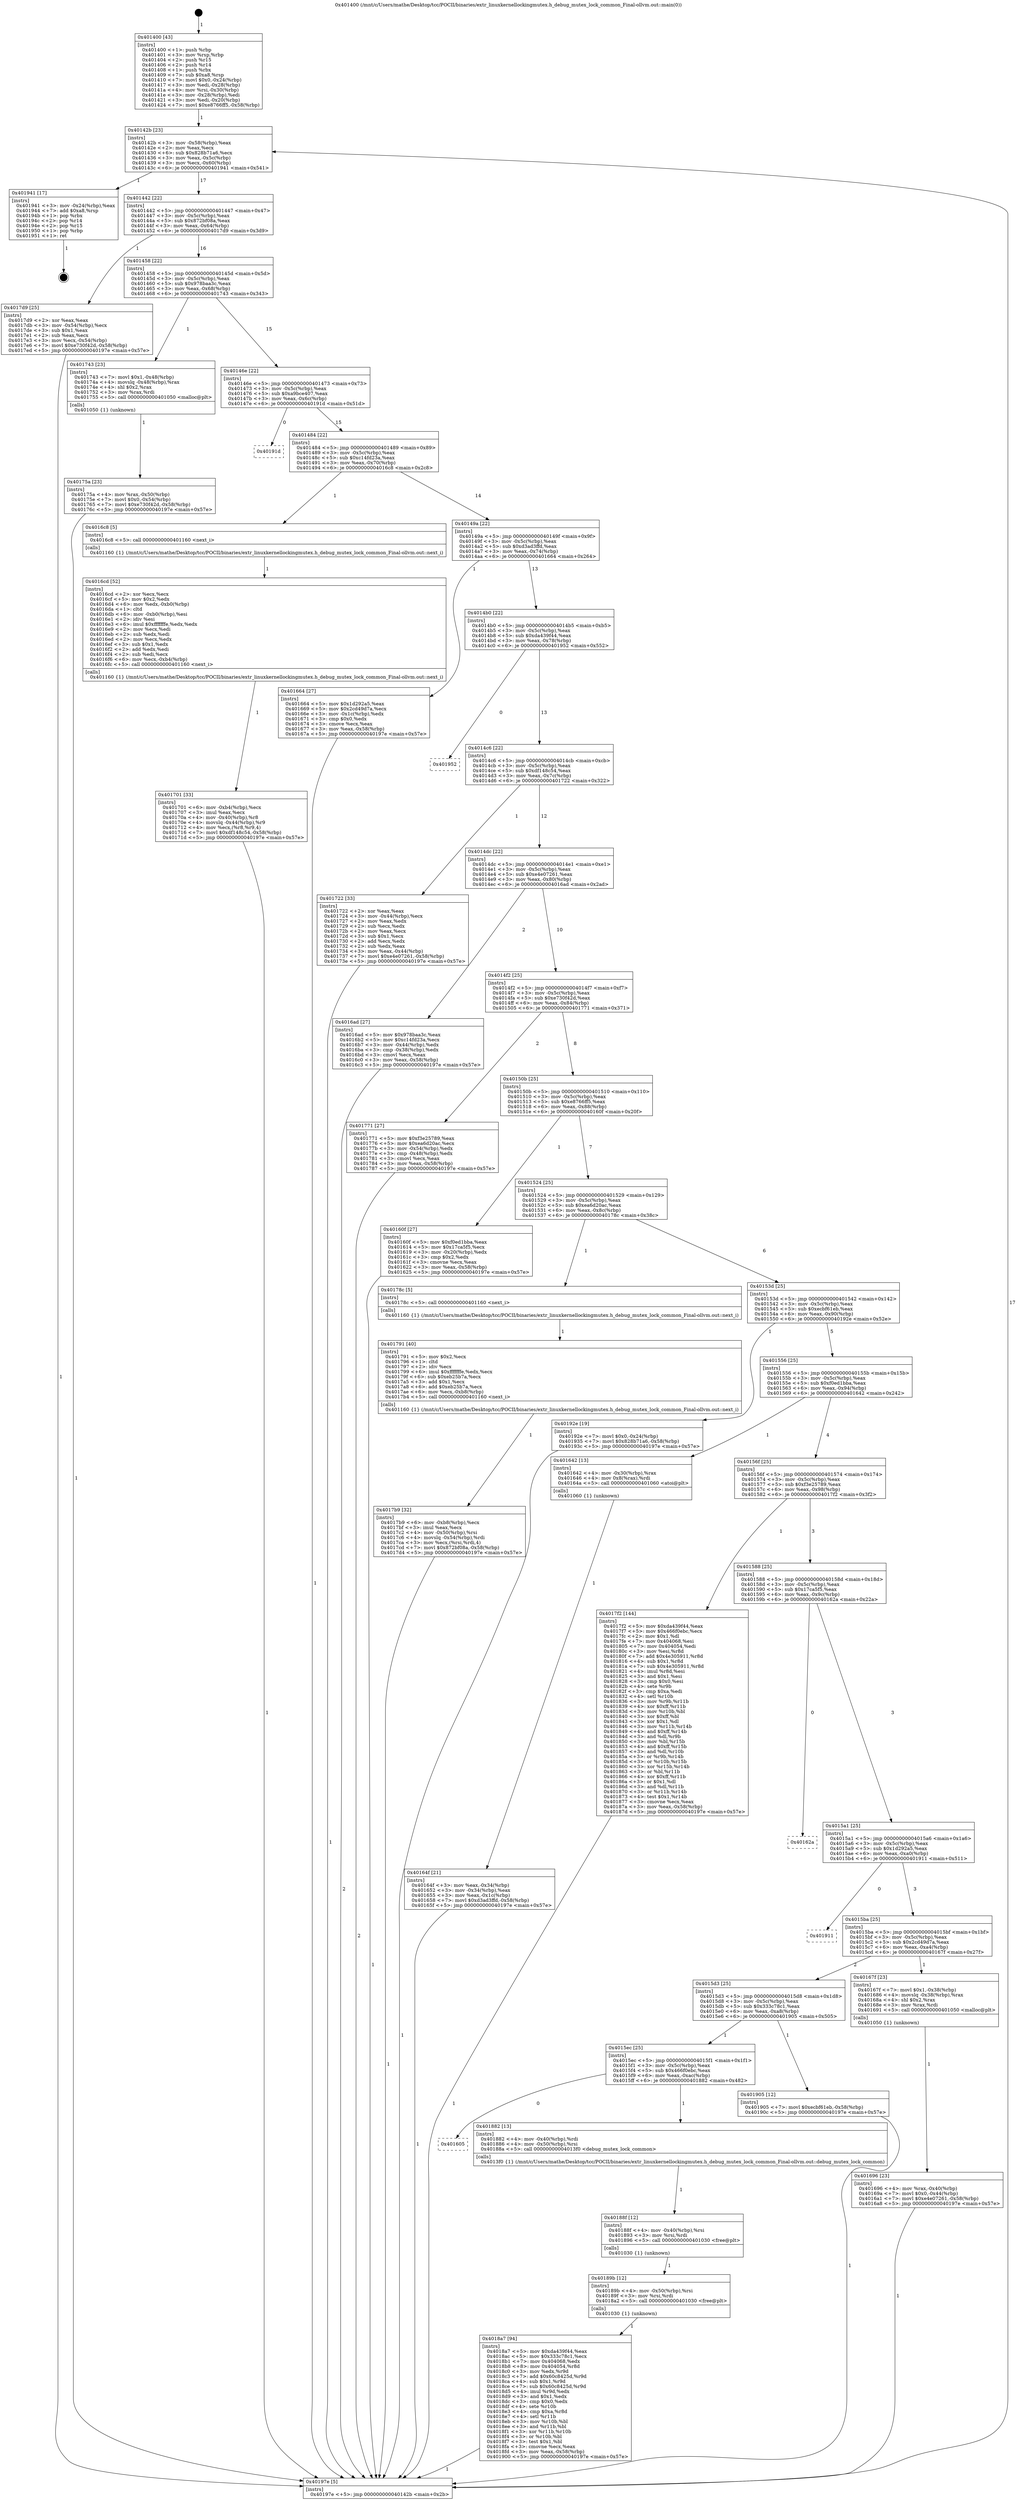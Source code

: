 digraph "0x401400" {
  label = "0x401400 (/mnt/c/Users/mathe/Desktop/tcc/POCII/binaries/extr_linuxkernellockingmutex.h_debug_mutex_lock_common_Final-ollvm.out::main(0))"
  labelloc = "t"
  node[shape=record]

  Entry [label="",width=0.3,height=0.3,shape=circle,fillcolor=black,style=filled]
  "0x40142b" [label="{
     0x40142b [23]\l
     | [instrs]\l
     &nbsp;&nbsp;0x40142b \<+3\>: mov -0x58(%rbp),%eax\l
     &nbsp;&nbsp;0x40142e \<+2\>: mov %eax,%ecx\l
     &nbsp;&nbsp;0x401430 \<+6\>: sub $0x828b71a6,%ecx\l
     &nbsp;&nbsp;0x401436 \<+3\>: mov %eax,-0x5c(%rbp)\l
     &nbsp;&nbsp;0x401439 \<+3\>: mov %ecx,-0x60(%rbp)\l
     &nbsp;&nbsp;0x40143c \<+6\>: je 0000000000401941 \<main+0x541\>\l
  }"]
  "0x401941" [label="{
     0x401941 [17]\l
     | [instrs]\l
     &nbsp;&nbsp;0x401941 \<+3\>: mov -0x24(%rbp),%eax\l
     &nbsp;&nbsp;0x401944 \<+7\>: add $0xa8,%rsp\l
     &nbsp;&nbsp;0x40194b \<+1\>: pop %rbx\l
     &nbsp;&nbsp;0x40194c \<+2\>: pop %r14\l
     &nbsp;&nbsp;0x40194e \<+2\>: pop %r15\l
     &nbsp;&nbsp;0x401950 \<+1\>: pop %rbp\l
     &nbsp;&nbsp;0x401951 \<+1\>: ret\l
  }"]
  "0x401442" [label="{
     0x401442 [22]\l
     | [instrs]\l
     &nbsp;&nbsp;0x401442 \<+5\>: jmp 0000000000401447 \<main+0x47\>\l
     &nbsp;&nbsp;0x401447 \<+3\>: mov -0x5c(%rbp),%eax\l
     &nbsp;&nbsp;0x40144a \<+5\>: sub $0x872bf08a,%eax\l
     &nbsp;&nbsp;0x40144f \<+3\>: mov %eax,-0x64(%rbp)\l
     &nbsp;&nbsp;0x401452 \<+6\>: je 00000000004017d9 \<main+0x3d9\>\l
  }"]
  Exit [label="",width=0.3,height=0.3,shape=circle,fillcolor=black,style=filled,peripheries=2]
  "0x4017d9" [label="{
     0x4017d9 [25]\l
     | [instrs]\l
     &nbsp;&nbsp;0x4017d9 \<+2\>: xor %eax,%eax\l
     &nbsp;&nbsp;0x4017db \<+3\>: mov -0x54(%rbp),%ecx\l
     &nbsp;&nbsp;0x4017de \<+3\>: sub $0x1,%eax\l
     &nbsp;&nbsp;0x4017e1 \<+2\>: sub %eax,%ecx\l
     &nbsp;&nbsp;0x4017e3 \<+3\>: mov %ecx,-0x54(%rbp)\l
     &nbsp;&nbsp;0x4017e6 \<+7\>: movl $0xe730f42d,-0x58(%rbp)\l
     &nbsp;&nbsp;0x4017ed \<+5\>: jmp 000000000040197e \<main+0x57e\>\l
  }"]
  "0x401458" [label="{
     0x401458 [22]\l
     | [instrs]\l
     &nbsp;&nbsp;0x401458 \<+5\>: jmp 000000000040145d \<main+0x5d\>\l
     &nbsp;&nbsp;0x40145d \<+3\>: mov -0x5c(%rbp),%eax\l
     &nbsp;&nbsp;0x401460 \<+5\>: sub $0x978baa3c,%eax\l
     &nbsp;&nbsp;0x401465 \<+3\>: mov %eax,-0x68(%rbp)\l
     &nbsp;&nbsp;0x401468 \<+6\>: je 0000000000401743 \<main+0x343\>\l
  }"]
  "0x4018a7" [label="{
     0x4018a7 [94]\l
     | [instrs]\l
     &nbsp;&nbsp;0x4018a7 \<+5\>: mov $0xda439f44,%eax\l
     &nbsp;&nbsp;0x4018ac \<+5\>: mov $0x333c78c1,%ecx\l
     &nbsp;&nbsp;0x4018b1 \<+7\>: mov 0x404068,%edx\l
     &nbsp;&nbsp;0x4018b8 \<+8\>: mov 0x404054,%r8d\l
     &nbsp;&nbsp;0x4018c0 \<+3\>: mov %edx,%r9d\l
     &nbsp;&nbsp;0x4018c3 \<+7\>: add $0x60c8425d,%r9d\l
     &nbsp;&nbsp;0x4018ca \<+4\>: sub $0x1,%r9d\l
     &nbsp;&nbsp;0x4018ce \<+7\>: sub $0x60c8425d,%r9d\l
     &nbsp;&nbsp;0x4018d5 \<+4\>: imul %r9d,%edx\l
     &nbsp;&nbsp;0x4018d9 \<+3\>: and $0x1,%edx\l
     &nbsp;&nbsp;0x4018dc \<+3\>: cmp $0x0,%edx\l
     &nbsp;&nbsp;0x4018df \<+4\>: sete %r10b\l
     &nbsp;&nbsp;0x4018e3 \<+4\>: cmp $0xa,%r8d\l
     &nbsp;&nbsp;0x4018e7 \<+4\>: setl %r11b\l
     &nbsp;&nbsp;0x4018eb \<+3\>: mov %r10b,%bl\l
     &nbsp;&nbsp;0x4018ee \<+3\>: and %r11b,%bl\l
     &nbsp;&nbsp;0x4018f1 \<+3\>: xor %r11b,%r10b\l
     &nbsp;&nbsp;0x4018f4 \<+3\>: or %r10b,%bl\l
     &nbsp;&nbsp;0x4018f7 \<+3\>: test $0x1,%bl\l
     &nbsp;&nbsp;0x4018fa \<+3\>: cmovne %ecx,%eax\l
     &nbsp;&nbsp;0x4018fd \<+3\>: mov %eax,-0x58(%rbp)\l
     &nbsp;&nbsp;0x401900 \<+5\>: jmp 000000000040197e \<main+0x57e\>\l
  }"]
  "0x401743" [label="{
     0x401743 [23]\l
     | [instrs]\l
     &nbsp;&nbsp;0x401743 \<+7\>: movl $0x1,-0x48(%rbp)\l
     &nbsp;&nbsp;0x40174a \<+4\>: movslq -0x48(%rbp),%rax\l
     &nbsp;&nbsp;0x40174e \<+4\>: shl $0x2,%rax\l
     &nbsp;&nbsp;0x401752 \<+3\>: mov %rax,%rdi\l
     &nbsp;&nbsp;0x401755 \<+5\>: call 0000000000401050 \<malloc@plt\>\l
     | [calls]\l
     &nbsp;&nbsp;0x401050 \{1\} (unknown)\l
  }"]
  "0x40146e" [label="{
     0x40146e [22]\l
     | [instrs]\l
     &nbsp;&nbsp;0x40146e \<+5\>: jmp 0000000000401473 \<main+0x73\>\l
     &nbsp;&nbsp;0x401473 \<+3\>: mov -0x5c(%rbp),%eax\l
     &nbsp;&nbsp;0x401476 \<+5\>: sub $0xa9bce407,%eax\l
     &nbsp;&nbsp;0x40147b \<+3\>: mov %eax,-0x6c(%rbp)\l
     &nbsp;&nbsp;0x40147e \<+6\>: je 000000000040191d \<main+0x51d\>\l
  }"]
  "0x40189b" [label="{
     0x40189b [12]\l
     | [instrs]\l
     &nbsp;&nbsp;0x40189b \<+4\>: mov -0x50(%rbp),%rsi\l
     &nbsp;&nbsp;0x40189f \<+3\>: mov %rsi,%rdi\l
     &nbsp;&nbsp;0x4018a2 \<+5\>: call 0000000000401030 \<free@plt\>\l
     | [calls]\l
     &nbsp;&nbsp;0x401030 \{1\} (unknown)\l
  }"]
  "0x40191d" [label="{
     0x40191d\l
  }", style=dashed]
  "0x401484" [label="{
     0x401484 [22]\l
     | [instrs]\l
     &nbsp;&nbsp;0x401484 \<+5\>: jmp 0000000000401489 \<main+0x89\>\l
     &nbsp;&nbsp;0x401489 \<+3\>: mov -0x5c(%rbp),%eax\l
     &nbsp;&nbsp;0x40148c \<+5\>: sub $0xc14fd23a,%eax\l
     &nbsp;&nbsp;0x401491 \<+3\>: mov %eax,-0x70(%rbp)\l
     &nbsp;&nbsp;0x401494 \<+6\>: je 00000000004016c8 \<main+0x2c8\>\l
  }"]
  "0x40188f" [label="{
     0x40188f [12]\l
     | [instrs]\l
     &nbsp;&nbsp;0x40188f \<+4\>: mov -0x40(%rbp),%rsi\l
     &nbsp;&nbsp;0x401893 \<+3\>: mov %rsi,%rdi\l
     &nbsp;&nbsp;0x401896 \<+5\>: call 0000000000401030 \<free@plt\>\l
     | [calls]\l
     &nbsp;&nbsp;0x401030 \{1\} (unknown)\l
  }"]
  "0x4016c8" [label="{
     0x4016c8 [5]\l
     | [instrs]\l
     &nbsp;&nbsp;0x4016c8 \<+5\>: call 0000000000401160 \<next_i\>\l
     | [calls]\l
     &nbsp;&nbsp;0x401160 \{1\} (/mnt/c/Users/mathe/Desktop/tcc/POCII/binaries/extr_linuxkernellockingmutex.h_debug_mutex_lock_common_Final-ollvm.out::next_i)\l
  }"]
  "0x40149a" [label="{
     0x40149a [22]\l
     | [instrs]\l
     &nbsp;&nbsp;0x40149a \<+5\>: jmp 000000000040149f \<main+0x9f\>\l
     &nbsp;&nbsp;0x40149f \<+3\>: mov -0x5c(%rbp),%eax\l
     &nbsp;&nbsp;0x4014a2 \<+5\>: sub $0xd3ad3ffd,%eax\l
     &nbsp;&nbsp;0x4014a7 \<+3\>: mov %eax,-0x74(%rbp)\l
     &nbsp;&nbsp;0x4014aa \<+6\>: je 0000000000401664 \<main+0x264\>\l
  }"]
  "0x401605" [label="{
     0x401605\l
  }", style=dashed]
  "0x401664" [label="{
     0x401664 [27]\l
     | [instrs]\l
     &nbsp;&nbsp;0x401664 \<+5\>: mov $0x1d292a5,%eax\l
     &nbsp;&nbsp;0x401669 \<+5\>: mov $0x2cd49d7a,%ecx\l
     &nbsp;&nbsp;0x40166e \<+3\>: mov -0x1c(%rbp),%edx\l
     &nbsp;&nbsp;0x401671 \<+3\>: cmp $0x0,%edx\l
     &nbsp;&nbsp;0x401674 \<+3\>: cmove %ecx,%eax\l
     &nbsp;&nbsp;0x401677 \<+3\>: mov %eax,-0x58(%rbp)\l
     &nbsp;&nbsp;0x40167a \<+5\>: jmp 000000000040197e \<main+0x57e\>\l
  }"]
  "0x4014b0" [label="{
     0x4014b0 [22]\l
     | [instrs]\l
     &nbsp;&nbsp;0x4014b0 \<+5\>: jmp 00000000004014b5 \<main+0xb5\>\l
     &nbsp;&nbsp;0x4014b5 \<+3\>: mov -0x5c(%rbp),%eax\l
     &nbsp;&nbsp;0x4014b8 \<+5\>: sub $0xda439f44,%eax\l
     &nbsp;&nbsp;0x4014bd \<+3\>: mov %eax,-0x78(%rbp)\l
     &nbsp;&nbsp;0x4014c0 \<+6\>: je 0000000000401952 \<main+0x552\>\l
  }"]
  "0x401882" [label="{
     0x401882 [13]\l
     | [instrs]\l
     &nbsp;&nbsp;0x401882 \<+4\>: mov -0x40(%rbp),%rdi\l
     &nbsp;&nbsp;0x401886 \<+4\>: mov -0x50(%rbp),%rsi\l
     &nbsp;&nbsp;0x40188a \<+5\>: call 00000000004013f0 \<debug_mutex_lock_common\>\l
     | [calls]\l
     &nbsp;&nbsp;0x4013f0 \{1\} (/mnt/c/Users/mathe/Desktop/tcc/POCII/binaries/extr_linuxkernellockingmutex.h_debug_mutex_lock_common_Final-ollvm.out::debug_mutex_lock_common)\l
  }"]
  "0x401952" [label="{
     0x401952\l
  }", style=dashed]
  "0x4014c6" [label="{
     0x4014c6 [22]\l
     | [instrs]\l
     &nbsp;&nbsp;0x4014c6 \<+5\>: jmp 00000000004014cb \<main+0xcb\>\l
     &nbsp;&nbsp;0x4014cb \<+3\>: mov -0x5c(%rbp),%eax\l
     &nbsp;&nbsp;0x4014ce \<+5\>: sub $0xdf148c54,%eax\l
     &nbsp;&nbsp;0x4014d3 \<+3\>: mov %eax,-0x7c(%rbp)\l
     &nbsp;&nbsp;0x4014d6 \<+6\>: je 0000000000401722 \<main+0x322\>\l
  }"]
  "0x4015ec" [label="{
     0x4015ec [25]\l
     | [instrs]\l
     &nbsp;&nbsp;0x4015ec \<+5\>: jmp 00000000004015f1 \<main+0x1f1\>\l
     &nbsp;&nbsp;0x4015f1 \<+3\>: mov -0x5c(%rbp),%eax\l
     &nbsp;&nbsp;0x4015f4 \<+5\>: sub $0x466f0ebc,%eax\l
     &nbsp;&nbsp;0x4015f9 \<+6\>: mov %eax,-0xac(%rbp)\l
     &nbsp;&nbsp;0x4015ff \<+6\>: je 0000000000401882 \<main+0x482\>\l
  }"]
  "0x401722" [label="{
     0x401722 [33]\l
     | [instrs]\l
     &nbsp;&nbsp;0x401722 \<+2\>: xor %eax,%eax\l
     &nbsp;&nbsp;0x401724 \<+3\>: mov -0x44(%rbp),%ecx\l
     &nbsp;&nbsp;0x401727 \<+2\>: mov %eax,%edx\l
     &nbsp;&nbsp;0x401729 \<+2\>: sub %ecx,%edx\l
     &nbsp;&nbsp;0x40172b \<+2\>: mov %eax,%ecx\l
     &nbsp;&nbsp;0x40172d \<+3\>: sub $0x1,%ecx\l
     &nbsp;&nbsp;0x401730 \<+2\>: add %ecx,%edx\l
     &nbsp;&nbsp;0x401732 \<+2\>: sub %edx,%eax\l
     &nbsp;&nbsp;0x401734 \<+3\>: mov %eax,-0x44(%rbp)\l
     &nbsp;&nbsp;0x401737 \<+7\>: movl $0xe4e07261,-0x58(%rbp)\l
     &nbsp;&nbsp;0x40173e \<+5\>: jmp 000000000040197e \<main+0x57e\>\l
  }"]
  "0x4014dc" [label="{
     0x4014dc [22]\l
     | [instrs]\l
     &nbsp;&nbsp;0x4014dc \<+5\>: jmp 00000000004014e1 \<main+0xe1\>\l
     &nbsp;&nbsp;0x4014e1 \<+3\>: mov -0x5c(%rbp),%eax\l
     &nbsp;&nbsp;0x4014e4 \<+5\>: sub $0xe4e07261,%eax\l
     &nbsp;&nbsp;0x4014e9 \<+3\>: mov %eax,-0x80(%rbp)\l
     &nbsp;&nbsp;0x4014ec \<+6\>: je 00000000004016ad \<main+0x2ad\>\l
  }"]
  "0x401905" [label="{
     0x401905 [12]\l
     | [instrs]\l
     &nbsp;&nbsp;0x401905 \<+7\>: movl $0xecbf61eb,-0x58(%rbp)\l
     &nbsp;&nbsp;0x40190c \<+5\>: jmp 000000000040197e \<main+0x57e\>\l
  }"]
  "0x4016ad" [label="{
     0x4016ad [27]\l
     | [instrs]\l
     &nbsp;&nbsp;0x4016ad \<+5\>: mov $0x978baa3c,%eax\l
     &nbsp;&nbsp;0x4016b2 \<+5\>: mov $0xc14fd23a,%ecx\l
     &nbsp;&nbsp;0x4016b7 \<+3\>: mov -0x44(%rbp),%edx\l
     &nbsp;&nbsp;0x4016ba \<+3\>: cmp -0x38(%rbp),%edx\l
     &nbsp;&nbsp;0x4016bd \<+3\>: cmovl %ecx,%eax\l
     &nbsp;&nbsp;0x4016c0 \<+3\>: mov %eax,-0x58(%rbp)\l
     &nbsp;&nbsp;0x4016c3 \<+5\>: jmp 000000000040197e \<main+0x57e\>\l
  }"]
  "0x4014f2" [label="{
     0x4014f2 [25]\l
     | [instrs]\l
     &nbsp;&nbsp;0x4014f2 \<+5\>: jmp 00000000004014f7 \<main+0xf7\>\l
     &nbsp;&nbsp;0x4014f7 \<+3\>: mov -0x5c(%rbp),%eax\l
     &nbsp;&nbsp;0x4014fa \<+5\>: sub $0xe730f42d,%eax\l
     &nbsp;&nbsp;0x4014ff \<+6\>: mov %eax,-0x84(%rbp)\l
     &nbsp;&nbsp;0x401505 \<+6\>: je 0000000000401771 \<main+0x371\>\l
  }"]
  "0x4017b9" [label="{
     0x4017b9 [32]\l
     | [instrs]\l
     &nbsp;&nbsp;0x4017b9 \<+6\>: mov -0xb8(%rbp),%ecx\l
     &nbsp;&nbsp;0x4017bf \<+3\>: imul %eax,%ecx\l
     &nbsp;&nbsp;0x4017c2 \<+4\>: mov -0x50(%rbp),%rsi\l
     &nbsp;&nbsp;0x4017c6 \<+4\>: movslq -0x54(%rbp),%rdi\l
     &nbsp;&nbsp;0x4017ca \<+3\>: mov %ecx,(%rsi,%rdi,4)\l
     &nbsp;&nbsp;0x4017cd \<+7\>: movl $0x872bf08a,-0x58(%rbp)\l
     &nbsp;&nbsp;0x4017d4 \<+5\>: jmp 000000000040197e \<main+0x57e\>\l
  }"]
  "0x401771" [label="{
     0x401771 [27]\l
     | [instrs]\l
     &nbsp;&nbsp;0x401771 \<+5\>: mov $0xf3e25789,%eax\l
     &nbsp;&nbsp;0x401776 \<+5\>: mov $0xea6d20ac,%ecx\l
     &nbsp;&nbsp;0x40177b \<+3\>: mov -0x54(%rbp),%edx\l
     &nbsp;&nbsp;0x40177e \<+3\>: cmp -0x48(%rbp),%edx\l
     &nbsp;&nbsp;0x401781 \<+3\>: cmovl %ecx,%eax\l
     &nbsp;&nbsp;0x401784 \<+3\>: mov %eax,-0x58(%rbp)\l
     &nbsp;&nbsp;0x401787 \<+5\>: jmp 000000000040197e \<main+0x57e\>\l
  }"]
  "0x40150b" [label="{
     0x40150b [25]\l
     | [instrs]\l
     &nbsp;&nbsp;0x40150b \<+5\>: jmp 0000000000401510 \<main+0x110\>\l
     &nbsp;&nbsp;0x401510 \<+3\>: mov -0x5c(%rbp),%eax\l
     &nbsp;&nbsp;0x401513 \<+5\>: sub $0xe8766ff5,%eax\l
     &nbsp;&nbsp;0x401518 \<+6\>: mov %eax,-0x88(%rbp)\l
     &nbsp;&nbsp;0x40151e \<+6\>: je 000000000040160f \<main+0x20f\>\l
  }"]
  "0x401791" [label="{
     0x401791 [40]\l
     | [instrs]\l
     &nbsp;&nbsp;0x401791 \<+5\>: mov $0x2,%ecx\l
     &nbsp;&nbsp;0x401796 \<+1\>: cltd\l
     &nbsp;&nbsp;0x401797 \<+2\>: idiv %ecx\l
     &nbsp;&nbsp;0x401799 \<+6\>: imul $0xfffffffe,%edx,%ecx\l
     &nbsp;&nbsp;0x40179f \<+6\>: sub $0xeb25b7a,%ecx\l
     &nbsp;&nbsp;0x4017a5 \<+3\>: add $0x1,%ecx\l
     &nbsp;&nbsp;0x4017a8 \<+6\>: add $0xeb25b7a,%ecx\l
     &nbsp;&nbsp;0x4017ae \<+6\>: mov %ecx,-0xb8(%rbp)\l
     &nbsp;&nbsp;0x4017b4 \<+5\>: call 0000000000401160 \<next_i\>\l
     | [calls]\l
     &nbsp;&nbsp;0x401160 \{1\} (/mnt/c/Users/mathe/Desktop/tcc/POCII/binaries/extr_linuxkernellockingmutex.h_debug_mutex_lock_common_Final-ollvm.out::next_i)\l
  }"]
  "0x40160f" [label="{
     0x40160f [27]\l
     | [instrs]\l
     &nbsp;&nbsp;0x40160f \<+5\>: mov $0xf0ed1bba,%eax\l
     &nbsp;&nbsp;0x401614 \<+5\>: mov $0x17ca5f5,%ecx\l
     &nbsp;&nbsp;0x401619 \<+3\>: mov -0x20(%rbp),%edx\l
     &nbsp;&nbsp;0x40161c \<+3\>: cmp $0x2,%edx\l
     &nbsp;&nbsp;0x40161f \<+3\>: cmovne %ecx,%eax\l
     &nbsp;&nbsp;0x401622 \<+3\>: mov %eax,-0x58(%rbp)\l
     &nbsp;&nbsp;0x401625 \<+5\>: jmp 000000000040197e \<main+0x57e\>\l
  }"]
  "0x401524" [label="{
     0x401524 [25]\l
     | [instrs]\l
     &nbsp;&nbsp;0x401524 \<+5\>: jmp 0000000000401529 \<main+0x129\>\l
     &nbsp;&nbsp;0x401529 \<+3\>: mov -0x5c(%rbp),%eax\l
     &nbsp;&nbsp;0x40152c \<+5\>: sub $0xea6d20ac,%eax\l
     &nbsp;&nbsp;0x401531 \<+6\>: mov %eax,-0x8c(%rbp)\l
     &nbsp;&nbsp;0x401537 \<+6\>: je 000000000040178c \<main+0x38c\>\l
  }"]
  "0x40197e" [label="{
     0x40197e [5]\l
     | [instrs]\l
     &nbsp;&nbsp;0x40197e \<+5\>: jmp 000000000040142b \<main+0x2b\>\l
  }"]
  "0x401400" [label="{
     0x401400 [43]\l
     | [instrs]\l
     &nbsp;&nbsp;0x401400 \<+1\>: push %rbp\l
     &nbsp;&nbsp;0x401401 \<+3\>: mov %rsp,%rbp\l
     &nbsp;&nbsp;0x401404 \<+2\>: push %r15\l
     &nbsp;&nbsp;0x401406 \<+2\>: push %r14\l
     &nbsp;&nbsp;0x401408 \<+1\>: push %rbx\l
     &nbsp;&nbsp;0x401409 \<+7\>: sub $0xa8,%rsp\l
     &nbsp;&nbsp;0x401410 \<+7\>: movl $0x0,-0x24(%rbp)\l
     &nbsp;&nbsp;0x401417 \<+3\>: mov %edi,-0x28(%rbp)\l
     &nbsp;&nbsp;0x40141a \<+4\>: mov %rsi,-0x30(%rbp)\l
     &nbsp;&nbsp;0x40141e \<+3\>: mov -0x28(%rbp),%edi\l
     &nbsp;&nbsp;0x401421 \<+3\>: mov %edi,-0x20(%rbp)\l
     &nbsp;&nbsp;0x401424 \<+7\>: movl $0xe8766ff5,-0x58(%rbp)\l
  }"]
  "0x40175a" [label="{
     0x40175a [23]\l
     | [instrs]\l
     &nbsp;&nbsp;0x40175a \<+4\>: mov %rax,-0x50(%rbp)\l
     &nbsp;&nbsp;0x40175e \<+7\>: movl $0x0,-0x54(%rbp)\l
     &nbsp;&nbsp;0x401765 \<+7\>: movl $0xe730f42d,-0x58(%rbp)\l
     &nbsp;&nbsp;0x40176c \<+5\>: jmp 000000000040197e \<main+0x57e\>\l
  }"]
  "0x40178c" [label="{
     0x40178c [5]\l
     | [instrs]\l
     &nbsp;&nbsp;0x40178c \<+5\>: call 0000000000401160 \<next_i\>\l
     | [calls]\l
     &nbsp;&nbsp;0x401160 \{1\} (/mnt/c/Users/mathe/Desktop/tcc/POCII/binaries/extr_linuxkernellockingmutex.h_debug_mutex_lock_common_Final-ollvm.out::next_i)\l
  }"]
  "0x40153d" [label="{
     0x40153d [25]\l
     | [instrs]\l
     &nbsp;&nbsp;0x40153d \<+5\>: jmp 0000000000401542 \<main+0x142\>\l
     &nbsp;&nbsp;0x401542 \<+3\>: mov -0x5c(%rbp),%eax\l
     &nbsp;&nbsp;0x401545 \<+5\>: sub $0xecbf61eb,%eax\l
     &nbsp;&nbsp;0x40154a \<+6\>: mov %eax,-0x90(%rbp)\l
     &nbsp;&nbsp;0x401550 \<+6\>: je 000000000040192e \<main+0x52e\>\l
  }"]
  "0x401701" [label="{
     0x401701 [33]\l
     | [instrs]\l
     &nbsp;&nbsp;0x401701 \<+6\>: mov -0xb4(%rbp),%ecx\l
     &nbsp;&nbsp;0x401707 \<+3\>: imul %eax,%ecx\l
     &nbsp;&nbsp;0x40170a \<+4\>: mov -0x40(%rbp),%r8\l
     &nbsp;&nbsp;0x40170e \<+4\>: movslq -0x44(%rbp),%r9\l
     &nbsp;&nbsp;0x401712 \<+4\>: mov %ecx,(%r8,%r9,4)\l
     &nbsp;&nbsp;0x401716 \<+7\>: movl $0xdf148c54,-0x58(%rbp)\l
     &nbsp;&nbsp;0x40171d \<+5\>: jmp 000000000040197e \<main+0x57e\>\l
  }"]
  "0x40192e" [label="{
     0x40192e [19]\l
     | [instrs]\l
     &nbsp;&nbsp;0x40192e \<+7\>: movl $0x0,-0x24(%rbp)\l
     &nbsp;&nbsp;0x401935 \<+7\>: movl $0x828b71a6,-0x58(%rbp)\l
     &nbsp;&nbsp;0x40193c \<+5\>: jmp 000000000040197e \<main+0x57e\>\l
  }"]
  "0x401556" [label="{
     0x401556 [25]\l
     | [instrs]\l
     &nbsp;&nbsp;0x401556 \<+5\>: jmp 000000000040155b \<main+0x15b\>\l
     &nbsp;&nbsp;0x40155b \<+3\>: mov -0x5c(%rbp),%eax\l
     &nbsp;&nbsp;0x40155e \<+5\>: sub $0xf0ed1bba,%eax\l
     &nbsp;&nbsp;0x401563 \<+6\>: mov %eax,-0x94(%rbp)\l
     &nbsp;&nbsp;0x401569 \<+6\>: je 0000000000401642 \<main+0x242\>\l
  }"]
  "0x4016cd" [label="{
     0x4016cd [52]\l
     | [instrs]\l
     &nbsp;&nbsp;0x4016cd \<+2\>: xor %ecx,%ecx\l
     &nbsp;&nbsp;0x4016cf \<+5\>: mov $0x2,%edx\l
     &nbsp;&nbsp;0x4016d4 \<+6\>: mov %edx,-0xb0(%rbp)\l
     &nbsp;&nbsp;0x4016da \<+1\>: cltd\l
     &nbsp;&nbsp;0x4016db \<+6\>: mov -0xb0(%rbp),%esi\l
     &nbsp;&nbsp;0x4016e1 \<+2\>: idiv %esi\l
     &nbsp;&nbsp;0x4016e3 \<+6\>: imul $0xfffffffe,%edx,%edx\l
     &nbsp;&nbsp;0x4016e9 \<+2\>: mov %ecx,%edi\l
     &nbsp;&nbsp;0x4016eb \<+2\>: sub %edx,%edi\l
     &nbsp;&nbsp;0x4016ed \<+2\>: mov %ecx,%edx\l
     &nbsp;&nbsp;0x4016ef \<+3\>: sub $0x1,%edx\l
     &nbsp;&nbsp;0x4016f2 \<+2\>: add %edx,%edi\l
     &nbsp;&nbsp;0x4016f4 \<+2\>: sub %edi,%ecx\l
     &nbsp;&nbsp;0x4016f6 \<+6\>: mov %ecx,-0xb4(%rbp)\l
     &nbsp;&nbsp;0x4016fc \<+5\>: call 0000000000401160 \<next_i\>\l
     | [calls]\l
     &nbsp;&nbsp;0x401160 \{1\} (/mnt/c/Users/mathe/Desktop/tcc/POCII/binaries/extr_linuxkernellockingmutex.h_debug_mutex_lock_common_Final-ollvm.out::next_i)\l
  }"]
  "0x401642" [label="{
     0x401642 [13]\l
     | [instrs]\l
     &nbsp;&nbsp;0x401642 \<+4\>: mov -0x30(%rbp),%rax\l
     &nbsp;&nbsp;0x401646 \<+4\>: mov 0x8(%rax),%rdi\l
     &nbsp;&nbsp;0x40164a \<+5\>: call 0000000000401060 \<atoi@plt\>\l
     | [calls]\l
     &nbsp;&nbsp;0x401060 \{1\} (unknown)\l
  }"]
  "0x40156f" [label="{
     0x40156f [25]\l
     | [instrs]\l
     &nbsp;&nbsp;0x40156f \<+5\>: jmp 0000000000401574 \<main+0x174\>\l
     &nbsp;&nbsp;0x401574 \<+3\>: mov -0x5c(%rbp),%eax\l
     &nbsp;&nbsp;0x401577 \<+5\>: sub $0xf3e25789,%eax\l
     &nbsp;&nbsp;0x40157c \<+6\>: mov %eax,-0x98(%rbp)\l
     &nbsp;&nbsp;0x401582 \<+6\>: je 00000000004017f2 \<main+0x3f2\>\l
  }"]
  "0x40164f" [label="{
     0x40164f [21]\l
     | [instrs]\l
     &nbsp;&nbsp;0x40164f \<+3\>: mov %eax,-0x34(%rbp)\l
     &nbsp;&nbsp;0x401652 \<+3\>: mov -0x34(%rbp),%eax\l
     &nbsp;&nbsp;0x401655 \<+3\>: mov %eax,-0x1c(%rbp)\l
     &nbsp;&nbsp;0x401658 \<+7\>: movl $0xd3ad3ffd,-0x58(%rbp)\l
     &nbsp;&nbsp;0x40165f \<+5\>: jmp 000000000040197e \<main+0x57e\>\l
  }"]
  "0x401696" [label="{
     0x401696 [23]\l
     | [instrs]\l
     &nbsp;&nbsp;0x401696 \<+4\>: mov %rax,-0x40(%rbp)\l
     &nbsp;&nbsp;0x40169a \<+7\>: movl $0x0,-0x44(%rbp)\l
     &nbsp;&nbsp;0x4016a1 \<+7\>: movl $0xe4e07261,-0x58(%rbp)\l
     &nbsp;&nbsp;0x4016a8 \<+5\>: jmp 000000000040197e \<main+0x57e\>\l
  }"]
  "0x4017f2" [label="{
     0x4017f2 [144]\l
     | [instrs]\l
     &nbsp;&nbsp;0x4017f2 \<+5\>: mov $0xda439f44,%eax\l
     &nbsp;&nbsp;0x4017f7 \<+5\>: mov $0x466f0ebc,%ecx\l
     &nbsp;&nbsp;0x4017fc \<+2\>: mov $0x1,%dl\l
     &nbsp;&nbsp;0x4017fe \<+7\>: mov 0x404068,%esi\l
     &nbsp;&nbsp;0x401805 \<+7\>: mov 0x404054,%edi\l
     &nbsp;&nbsp;0x40180c \<+3\>: mov %esi,%r8d\l
     &nbsp;&nbsp;0x40180f \<+7\>: add $0x4e305911,%r8d\l
     &nbsp;&nbsp;0x401816 \<+4\>: sub $0x1,%r8d\l
     &nbsp;&nbsp;0x40181a \<+7\>: sub $0x4e305911,%r8d\l
     &nbsp;&nbsp;0x401821 \<+4\>: imul %r8d,%esi\l
     &nbsp;&nbsp;0x401825 \<+3\>: and $0x1,%esi\l
     &nbsp;&nbsp;0x401828 \<+3\>: cmp $0x0,%esi\l
     &nbsp;&nbsp;0x40182b \<+4\>: sete %r9b\l
     &nbsp;&nbsp;0x40182f \<+3\>: cmp $0xa,%edi\l
     &nbsp;&nbsp;0x401832 \<+4\>: setl %r10b\l
     &nbsp;&nbsp;0x401836 \<+3\>: mov %r9b,%r11b\l
     &nbsp;&nbsp;0x401839 \<+4\>: xor $0xff,%r11b\l
     &nbsp;&nbsp;0x40183d \<+3\>: mov %r10b,%bl\l
     &nbsp;&nbsp;0x401840 \<+3\>: xor $0xff,%bl\l
     &nbsp;&nbsp;0x401843 \<+3\>: xor $0x1,%dl\l
     &nbsp;&nbsp;0x401846 \<+3\>: mov %r11b,%r14b\l
     &nbsp;&nbsp;0x401849 \<+4\>: and $0xff,%r14b\l
     &nbsp;&nbsp;0x40184d \<+3\>: and %dl,%r9b\l
     &nbsp;&nbsp;0x401850 \<+3\>: mov %bl,%r15b\l
     &nbsp;&nbsp;0x401853 \<+4\>: and $0xff,%r15b\l
     &nbsp;&nbsp;0x401857 \<+3\>: and %dl,%r10b\l
     &nbsp;&nbsp;0x40185a \<+3\>: or %r9b,%r14b\l
     &nbsp;&nbsp;0x40185d \<+3\>: or %r10b,%r15b\l
     &nbsp;&nbsp;0x401860 \<+3\>: xor %r15b,%r14b\l
     &nbsp;&nbsp;0x401863 \<+3\>: or %bl,%r11b\l
     &nbsp;&nbsp;0x401866 \<+4\>: xor $0xff,%r11b\l
     &nbsp;&nbsp;0x40186a \<+3\>: or $0x1,%dl\l
     &nbsp;&nbsp;0x40186d \<+3\>: and %dl,%r11b\l
     &nbsp;&nbsp;0x401870 \<+3\>: or %r11b,%r14b\l
     &nbsp;&nbsp;0x401873 \<+4\>: test $0x1,%r14b\l
     &nbsp;&nbsp;0x401877 \<+3\>: cmovne %ecx,%eax\l
     &nbsp;&nbsp;0x40187a \<+3\>: mov %eax,-0x58(%rbp)\l
     &nbsp;&nbsp;0x40187d \<+5\>: jmp 000000000040197e \<main+0x57e\>\l
  }"]
  "0x401588" [label="{
     0x401588 [25]\l
     | [instrs]\l
     &nbsp;&nbsp;0x401588 \<+5\>: jmp 000000000040158d \<main+0x18d\>\l
     &nbsp;&nbsp;0x40158d \<+3\>: mov -0x5c(%rbp),%eax\l
     &nbsp;&nbsp;0x401590 \<+5\>: sub $0x17ca5f5,%eax\l
     &nbsp;&nbsp;0x401595 \<+6\>: mov %eax,-0x9c(%rbp)\l
     &nbsp;&nbsp;0x40159b \<+6\>: je 000000000040162a \<main+0x22a\>\l
  }"]
  "0x4015d3" [label="{
     0x4015d3 [25]\l
     | [instrs]\l
     &nbsp;&nbsp;0x4015d3 \<+5\>: jmp 00000000004015d8 \<main+0x1d8\>\l
     &nbsp;&nbsp;0x4015d8 \<+3\>: mov -0x5c(%rbp),%eax\l
     &nbsp;&nbsp;0x4015db \<+5\>: sub $0x333c78c1,%eax\l
     &nbsp;&nbsp;0x4015e0 \<+6\>: mov %eax,-0xa8(%rbp)\l
     &nbsp;&nbsp;0x4015e6 \<+6\>: je 0000000000401905 \<main+0x505\>\l
  }"]
  "0x40162a" [label="{
     0x40162a\l
  }", style=dashed]
  "0x4015a1" [label="{
     0x4015a1 [25]\l
     | [instrs]\l
     &nbsp;&nbsp;0x4015a1 \<+5\>: jmp 00000000004015a6 \<main+0x1a6\>\l
     &nbsp;&nbsp;0x4015a6 \<+3\>: mov -0x5c(%rbp),%eax\l
     &nbsp;&nbsp;0x4015a9 \<+5\>: sub $0x1d292a5,%eax\l
     &nbsp;&nbsp;0x4015ae \<+6\>: mov %eax,-0xa0(%rbp)\l
     &nbsp;&nbsp;0x4015b4 \<+6\>: je 0000000000401911 \<main+0x511\>\l
  }"]
  "0x40167f" [label="{
     0x40167f [23]\l
     | [instrs]\l
     &nbsp;&nbsp;0x40167f \<+7\>: movl $0x1,-0x38(%rbp)\l
     &nbsp;&nbsp;0x401686 \<+4\>: movslq -0x38(%rbp),%rax\l
     &nbsp;&nbsp;0x40168a \<+4\>: shl $0x2,%rax\l
     &nbsp;&nbsp;0x40168e \<+3\>: mov %rax,%rdi\l
     &nbsp;&nbsp;0x401691 \<+5\>: call 0000000000401050 \<malloc@plt\>\l
     | [calls]\l
     &nbsp;&nbsp;0x401050 \{1\} (unknown)\l
  }"]
  "0x401911" [label="{
     0x401911\l
  }", style=dashed]
  "0x4015ba" [label="{
     0x4015ba [25]\l
     | [instrs]\l
     &nbsp;&nbsp;0x4015ba \<+5\>: jmp 00000000004015bf \<main+0x1bf\>\l
     &nbsp;&nbsp;0x4015bf \<+3\>: mov -0x5c(%rbp),%eax\l
     &nbsp;&nbsp;0x4015c2 \<+5\>: sub $0x2cd49d7a,%eax\l
     &nbsp;&nbsp;0x4015c7 \<+6\>: mov %eax,-0xa4(%rbp)\l
     &nbsp;&nbsp;0x4015cd \<+6\>: je 000000000040167f \<main+0x27f\>\l
  }"]
  Entry -> "0x401400" [label=" 1"]
  "0x40142b" -> "0x401941" [label=" 1"]
  "0x40142b" -> "0x401442" [label=" 17"]
  "0x401941" -> Exit [label=" 1"]
  "0x401442" -> "0x4017d9" [label=" 1"]
  "0x401442" -> "0x401458" [label=" 16"]
  "0x40192e" -> "0x40197e" [label=" 1"]
  "0x401458" -> "0x401743" [label=" 1"]
  "0x401458" -> "0x40146e" [label=" 15"]
  "0x401905" -> "0x40197e" [label=" 1"]
  "0x40146e" -> "0x40191d" [label=" 0"]
  "0x40146e" -> "0x401484" [label=" 15"]
  "0x4018a7" -> "0x40197e" [label=" 1"]
  "0x401484" -> "0x4016c8" [label=" 1"]
  "0x401484" -> "0x40149a" [label=" 14"]
  "0x40189b" -> "0x4018a7" [label=" 1"]
  "0x40149a" -> "0x401664" [label=" 1"]
  "0x40149a" -> "0x4014b0" [label=" 13"]
  "0x40188f" -> "0x40189b" [label=" 1"]
  "0x4014b0" -> "0x401952" [label=" 0"]
  "0x4014b0" -> "0x4014c6" [label=" 13"]
  "0x401882" -> "0x40188f" [label=" 1"]
  "0x4014c6" -> "0x401722" [label=" 1"]
  "0x4014c6" -> "0x4014dc" [label=" 12"]
  "0x4015ec" -> "0x401882" [label=" 1"]
  "0x4014dc" -> "0x4016ad" [label=" 2"]
  "0x4014dc" -> "0x4014f2" [label=" 10"]
  "0x4015ec" -> "0x401605" [label=" 0"]
  "0x4014f2" -> "0x401771" [label=" 2"]
  "0x4014f2" -> "0x40150b" [label=" 8"]
  "0x4015d3" -> "0x401905" [label=" 1"]
  "0x40150b" -> "0x40160f" [label=" 1"]
  "0x40150b" -> "0x401524" [label=" 7"]
  "0x40160f" -> "0x40197e" [label=" 1"]
  "0x401400" -> "0x40142b" [label=" 1"]
  "0x40197e" -> "0x40142b" [label=" 17"]
  "0x4015d3" -> "0x4015ec" [label=" 1"]
  "0x401524" -> "0x40178c" [label=" 1"]
  "0x401524" -> "0x40153d" [label=" 6"]
  "0x4017f2" -> "0x40197e" [label=" 1"]
  "0x40153d" -> "0x40192e" [label=" 1"]
  "0x40153d" -> "0x401556" [label=" 5"]
  "0x4017d9" -> "0x40197e" [label=" 1"]
  "0x401556" -> "0x401642" [label=" 1"]
  "0x401556" -> "0x40156f" [label=" 4"]
  "0x401642" -> "0x40164f" [label=" 1"]
  "0x40164f" -> "0x40197e" [label=" 1"]
  "0x401664" -> "0x40197e" [label=" 1"]
  "0x4017b9" -> "0x40197e" [label=" 1"]
  "0x40156f" -> "0x4017f2" [label=" 1"]
  "0x40156f" -> "0x401588" [label=" 3"]
  "0x401791" -> "0x4017b9" [label=" 1"]
  "0x401588" -> "0x40162a" [label=" 0"]
  "0x401588" -> "0x4015a1" [label=" 3"]
  "0x40178c" -> "0x401791" [label=" 1"]
  "0x4015a1" -> "0x401911" [label=" 0"]
  "0x4015a1" -> "0x4015ba" [label=" 3"]
  "0x401771" -> "0x40197e" [label=" 2"]
  "0x4015ba" -> "0x40167f" [label=" 1"]
  "0x4015ba" -> "0x4015d3" [label=" 2"]
  "0x40167f" -> "0x401696" [label=" 1"]
  "0x401696" -> "0x40197e" [label=" 1"]
  "0x4016ad" -> "0x40197e" [label=" 2"]
  "0x4016c8" -> "0x4016cd" [label=" 1"]
  "0x4016cd" -> "0x401701" [label=" 1"]
  "0x401701" -> "0x40197e" [label=" 1"]
  "0x401722" -> "0x40197e" [label=" 1"]
  "0x401743" -> "0x40175a" [label=" 1"]
  "0x40175a" -> "0x40197e" [label=" 1"]
}
